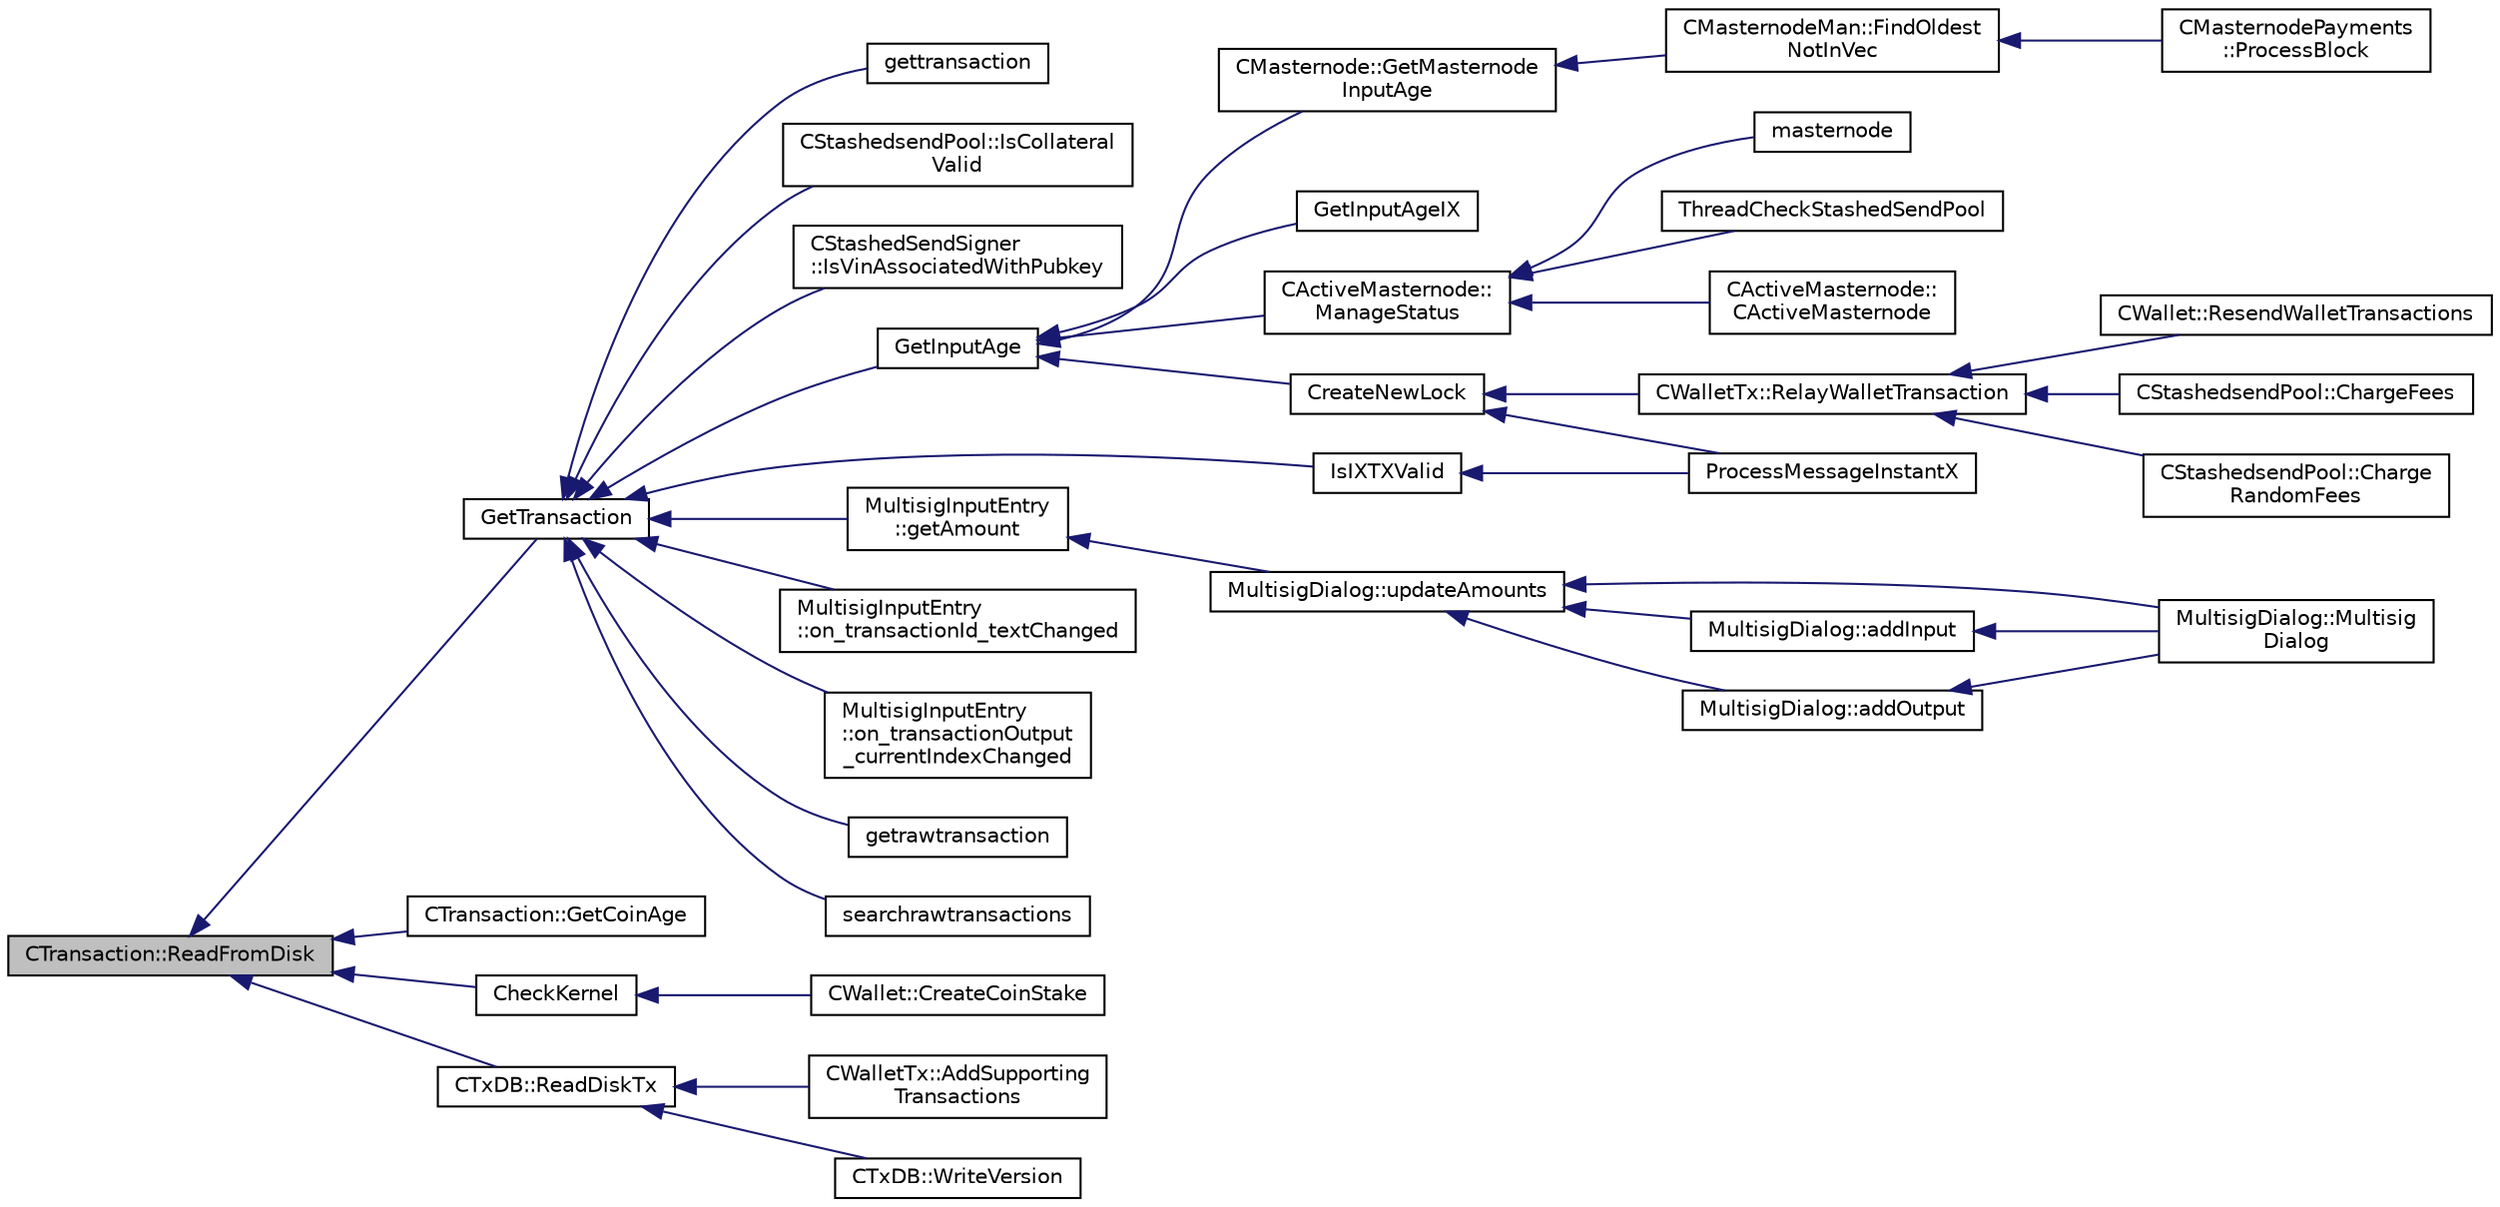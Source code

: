 digraph "CTransaction::ReadFromDisk"
{
  edge [fontname="Helvetica",fontsize="10",labelfontname="Helvetica",labelfontsize="10"];
  node [fontname="Helvetica",fontsize="10",shape=record];
  rankdir="LR";
  Node300 [label="CTransaction::ReadFromDisk",height=0.2,width=0.4,color="black", fillcolor="grey75", style="filled", fontcolor="black"];
  Node300 -> Node301 [dir="back",color="midnightblue",fontsize="10",style="solid",fontname="Helvetica"];
  Node301 [label="GetTransaction",height=0.2,width=0.4,color="black", fillcolor="white", style="filled",URL="$main_8h.html#a7d2a4633e4e0e8e4cb9c881d45a496b5"];
  Node301 -> Node302 [dir="back",color="midnightblue",fontsize="10",style="solid",fontname="Helvetica"];
  Node302 [label="IsIXTXValid",height=0.2,width=0.4,color="black", fillcolor="white", style="filled",URL="$instantx_8h.html#a091b5dc50769595bb701d5f85ca475e5"];
  Node302 -> Node303 [dir="back",color="midnightblue",fontsize="10",style="solid",fontname="Helvetica"];
  Node303 [label="ProcessMessageInstantX",height=0.2,width=0.4,color="black", fillcolor="white", style="filled",URL="$instantx_8h.html#aa516cb499ead2691d8ab216a499db5d0"];
  Node301 -> Node304 [dir="back",color="midnightblue",fontsize="10",style="solid",fontname="Helvetica"];
  Node304 [label="GetInputAge",height=0.2,width=0.4,color="black", fillcolor="white", style="filled",URL="$main_8h.html#ae137d76bbcaf8d65fab905889b504e26"];
  Node304 -> Node305 [dir="back",color="midnightblue",fontsize="10",style="solid",fontname="Helvetica"];
  Node305 [label="CActiveMasternode::\lManageStatus",height=0.2,width=0.4,color="black", fillcolor="white", style="filled",URL="$class_c_active_masternode.html#a8004b3b2100da7dcfedbd1e959633e51"];
  Node305 -> Node306 [dir="back",color="midnightblue",fontsize="10",style="solid",fontname="Helvetica"];
  Node306 [label="CActiveMasternode::\lCActiveMasternode",height=0.2,width=0.4,color="black", fillcolor="white", style="filled",URL="$class_c_active_masternode.html#a7ffb946d1b2aad0054d3b3efce8c0543"];
  Node305 -> Node307 [dir="back",color="midnightblue",fontsize="10",style="solid",fontname="Helvetica"];
  Node307 [label="masternode",height=0.2,width=0.4,color="black", fillcolor="white", style="filled",URL="$rpcstashedsend_8cpp.html#a30609e443aeb47c29ed0878d16b1b5e1"];
  Node305 -> Node308 [dir="back",color="midnightblue",fontsize="10",style="solid",fontname="Helvetica"];
  Node308 [label="ThreadCheckStashedSendPool",height=0.2,width=0.4,color="black", fillcolor="white", style="filled",URL="$stashedsend_8h.html#ab583ddc86effded8432ea5387f77d883"];
  Node304 -> Node309 [dir="back",color="midnightblue",fontsize="10",style="solid",fontname="Helvetica"];
  Node309 [label="CreateNewLock",height=0.2,width=0.4,color="black", fillcolor="white", style="filled",URL="$instantx_8h.html#a3774b6dae3dfa0a6c85e3604e742150c"];
  Node309 -> Node303 [dir="back",color="midnightblue",fontsize="10",style="solid",fontname="Helvetica"];
  Node309 -> Node310 [dir="back",color="midnightblue",fontsize="10",style="solid",fontname="Helvetica"];
  Node310 [label="CWalletTx::RelayWalletTransaction",height=0.2,width=0.4,color="black", fillcolor="white", style="filled",URL="$class_c_wallet_tx.html#aec8c50f3fcde27525485b6cd4a4e19b5"];
  Node310 -> Node311 [dir="back",color="midnightblue",fontsize="10",style="solid",fontname="Helvetica"];
  Node311 [label="CStashedsendPool::ChargeFees",height=0.2,width=0.4,color="black", fillcolor="white", style="filled",URL="$class_c_stashedsend_pool.html#acd76c93879dbcbdda4ca0a253f0d9c68",tooltip="Charge fees to bad actors (Charge clients a fee if they&#39;re abusive) "];
  Node310 -> Node312 [dir="back",color="midnightblue",fontsize="10",style="solid",fontname="Helvetica"];
  Node312 [label="CStashedsendPool::Charge\lRandomFees",height=0.2,width=0.4,color="black", fillcolor="white", style="filled",URL="$class_c_stashedsend_pool.html#abcf715f6e5e01039218bf4881fffc3fe",tooltip="Rarely charge fees to pay miners. "];
  Node310 -> Node313 [dir="back",color="midnightblue",fontsize="10",style="solid",fontname="Helvetica"];
  Node313 [label="CWallet::ResendWalletTransactions",height=0.2,width=0.4,color="black", fillcolor="white", style="filled",URL="$class_c_wallet.html#ace33dcf23623d2036a38696bc3a94553"];
  Node304 -> Node314 [dir="back",color="midnightblue",fontsize="10",style="solid",fontname="Helvetica"];
  Node314 [label="GetInputAgeIX",height=0.2,width=0.4,color="black", fillcolor="white", style="filled",URL="$main_8h.html#a5c7b9ac7929375148311307df7e446d0"];
  Node304 -> Node315 [dir="back",color="midnightblue",fontsize="10",style="solid",fontname="Helvetica"];
  Node315 [label="CMasternode::GetMasternode\lInputAge",height=0.2,width=0.4,color="black", fillcolor="white", style="filled",URL="$class_c_masternode.html#abc43d7a984d888b6dbc59a667a2fbc17"];
  Node315 -> Node316 [dir="back",color="midnightblue",fontsize="10",style="solid",fontname="Helvetica"];
  Node316 [label="CMasternodeMan::FindOldest\lNotInVec",height=0.2,width=0.4,color="black", fillcolor="white", style="filled",URL="$class_c_masternode_man.html#a573f7201b1bc84d277d17c4e165f8842"];
  Node316 -> Node317 [dir="back",color="midnightblue",fontsize="10",style="solid",fontname="Helvetica"];
  Node317 [label="CMasternodePayments\l::ProcessBlock",height=0.2,width=0.4,color="black", fillcolor="white", style="filled",URL="$class_c_masternode_payments.html#aa23dfbc148f10f601e9771bfcffea441"];
  Node301 -> Node318 [dir="back",color="midnightblue",fontsize="10",style="solid",fontname="Helvetica"];
  Node318 [label="MultisigInputEntry\l::getAmount",height=0.2,width=0.4,color="black", fillcolor="white", style="filled",URL="$class_multisig_input_entry.html#a0b0e1379adc39ad68ab4a69b428a58f1"];
  Node318 -> Node319 [dir="back",color="midnightblue",fontsize="10",style="solid",fontname="Helvetica"];
  Node319 [label="MultisigDialog::updateAmounts",height=0.2,width=0.4,color="black", fillcolor="white", style="filled",URL="$class_multisig_dialog.html#a379a982d66b016e0e6f43a6d7dc8527a"];
  Node319 -> Node320 [dir="back",color="midnightblue",fontsize="10",style="solid",fontname="Helvetica"];
  Node320 [label="MultisigDialog::Multisig\lDialog",height=0.2,width=0.4,color="black", fillcolor="white", style="filled",URL="$class_multisig_dialog.html#af8ff2a9f6dc05a9468d955cb428c6474"];
  Node319 -> Node321 [dir="back",color="midnightblue",fontsize="10",style="solid",fontname="Helvetica"];
  Node321 [label="MultisigDialog::addInput",height=0.2,width=0.4,color="black", fillcolor="white", style="filled",URL="$class_multisig_dialog.html#a52e84a493f932da1e9e40b4c90d4e35a"];
  Node321 -> Node320 [dir="back",color="midnightblue",fontsize="10",style="solid",fontname="Helvetica"];
  Node319 -> Node322 [dir="back",color="midnightblue",fontsize="10",style="solid",fontname="Helvetica"];
  Node322 [label="MultisigDialog::addOutput",height=0.2,width=0.4,color="black", fillcolor="white", style="filled",URL="$class_multisig_dialog.html#a2fcffef63f71dc0178f4abdc3de2f850"];
  Node322 -> Node320 [dir="back",color="midnightblue",fontsize="10",style="solid",fontname="Helvetica"];
  Node301 -> Node323 [dir="back",color="midnightblue",fontsize="10",style="solid",fontname="Helvetica"];
  Node323 [label="MultisigInputEntry\l::on_transactionId_textChanged",height=0.2,width=0.4,color="black", fillcolor="white", style="filled",URL="$class_multisig_input_entry.html#a1cb42a240e71f999f06fbf7e4ffbc982"];
  Node301 -> Node324 [dir="back",color="midnightblue",fontsize="10",style="solid",fontname="Helvetica"];
  Node324 [label="MultisigInputEntry\l::on_transactionOutput\l_currentIndexChanged",height=0.2,width=0.4,color="black", fillcolor="white", style="filled",URL="$class_multisig_input_entry.html#a122ee9305bd98ccb311698169be45941"];
  Node301 -> Node325 [dir="back",color="midnightblue",fontsize="10",style="solid",fontname="Helvetica"];
  Node325 [label="getrawtransaction",height=0.2,width=0.4,color="black", fillcolor="white", style="filled",URL="$rpcrawtransaction_8cpp.html#a12e1b8a05d99d1544e5343c2282cc55a"];
  Node301 -> Node326 [dir="back",color="midnightblue",fontsize="10",style="solid",fontname="Helvetica"];
  Node326 [label="searchrawtransactions",height=0.2,width=0.4,color="black", fillcolor="white", style="filled",URL="$rpcrawtransaction_8cpp.html#ae119520f4c7a75fcaf31fbfaf8dff482"];
  Node301 -> Node327 [dir="back",color="midnightblue",fontsize="10",style="solid",fontname="Helvetica"];
  Node327 [label="gettransaction",height=0.2,width=0.4,color="black", fillcolor="white", style="filled",URL="$rpcwallet_8cpp.html#a845c15a1402787fcf2cc021111ea89f5"];
  Node301 -> Node328 [dir="back",color="midnightblue",fontsize="10",style="solid",fontname="Helvetica"];
  Node328 [label="CStashedsendPool::IsCollateral\lValid",height=0.2,width=0.4,color="black", fillcolor="white", style="filled",URL="$class_c_stashedsend_pool.html#a953b684a05b58919c45c8c6f159b0b14",tooltip="If the collateral is valid given by a client. "];
  Node301 -> Node329 [dir="back",color="midnightblue",fontsize="10",style="solid",fontname="Helvetica"];
  Node329 [label="CStashedSendSigner\l::IsVinAssociatedWithPubkey",height=0.2,width=0.4,color="black", fillcolor="white", style="filled",URL="$class_c_stashed_send_signer.html#aaca192c63b69266a4ac439051d3bbf58",tooltip="Is the inputs associated with this public key? (and there is 20000 ION - checking if valid masternode..."];
  Node300 -> Node330 [dir="back",color="midnightblue",fontsize="10",style="solid",fontname="Helvetica"];
  Node330 [label="CTransaction::GetCoinAge",height=0.2,width=0.4,color="black", fillcolor="white", style="filled",URL="$class_c_transaction.html#a9b8a5319a7f83f13c7021715346e473f"];
  Node300 -> Node331 [dir="back",color="midnightblue",fontsize="10",style="solid",fontname="Helvetica"];
  Node331 [label="CheckKernel",height=0.2,width=0.4,color="black", fillcolor="white", style="filled",URL="$stake_8h.html#a65bf2727fbb2781621c1b66999fb0f98"];
  Node331 -> Node332 [dir="back",color="midnightblue",fontsize="10",style="solid",fontname="Helvetica"];
  Node332 [label="CWallet::CreateCoinStake",height=0.2,width=0.4,color="black", fillcolor="white", style="filled",URL="$class_c_wallet.html#a644df129468440aa36f49ca3716a3c19"];
  Node300 -> Node333 [dir="back",color="midnightblue",fontsize="10",style="solid",fontname="Helvetica"];
  Node333 [label="CTxDB::ReadDiskTx",height=0.2,width=0.4,color="black", fillcolor="white", style="filled",URL="$class_c_tx_d_b.html#a32d0e546eee99724776352dd4bf0ae79"];
  Node333 -> Node334 [dir="back",color="midnightblue",fontsize="10",style="solid",fontname="Helvetica"];
  Node334 [label="CTxDB::WriteVersion",height=0.2,width=0.4,color="black", fillcolor="white", style="filled",URL="$class_c_tx_d_b.html#aa30dbf235b1c229896097e1eb1ea9520"];
  Node333 -> Node335 [dir="back",color="midnightblue",fontsize="10",style="solid",fontname="Helvetica"];
  Node335 [label="CWalletTx::AddSupporting\lTransactions",height=0.2,width=0.4,color="black", fillcolor="white", style="filled",URL="$class_c_wallet_tx.html#a3594f3eabada273c1eb9ab25da38d204"];
}
